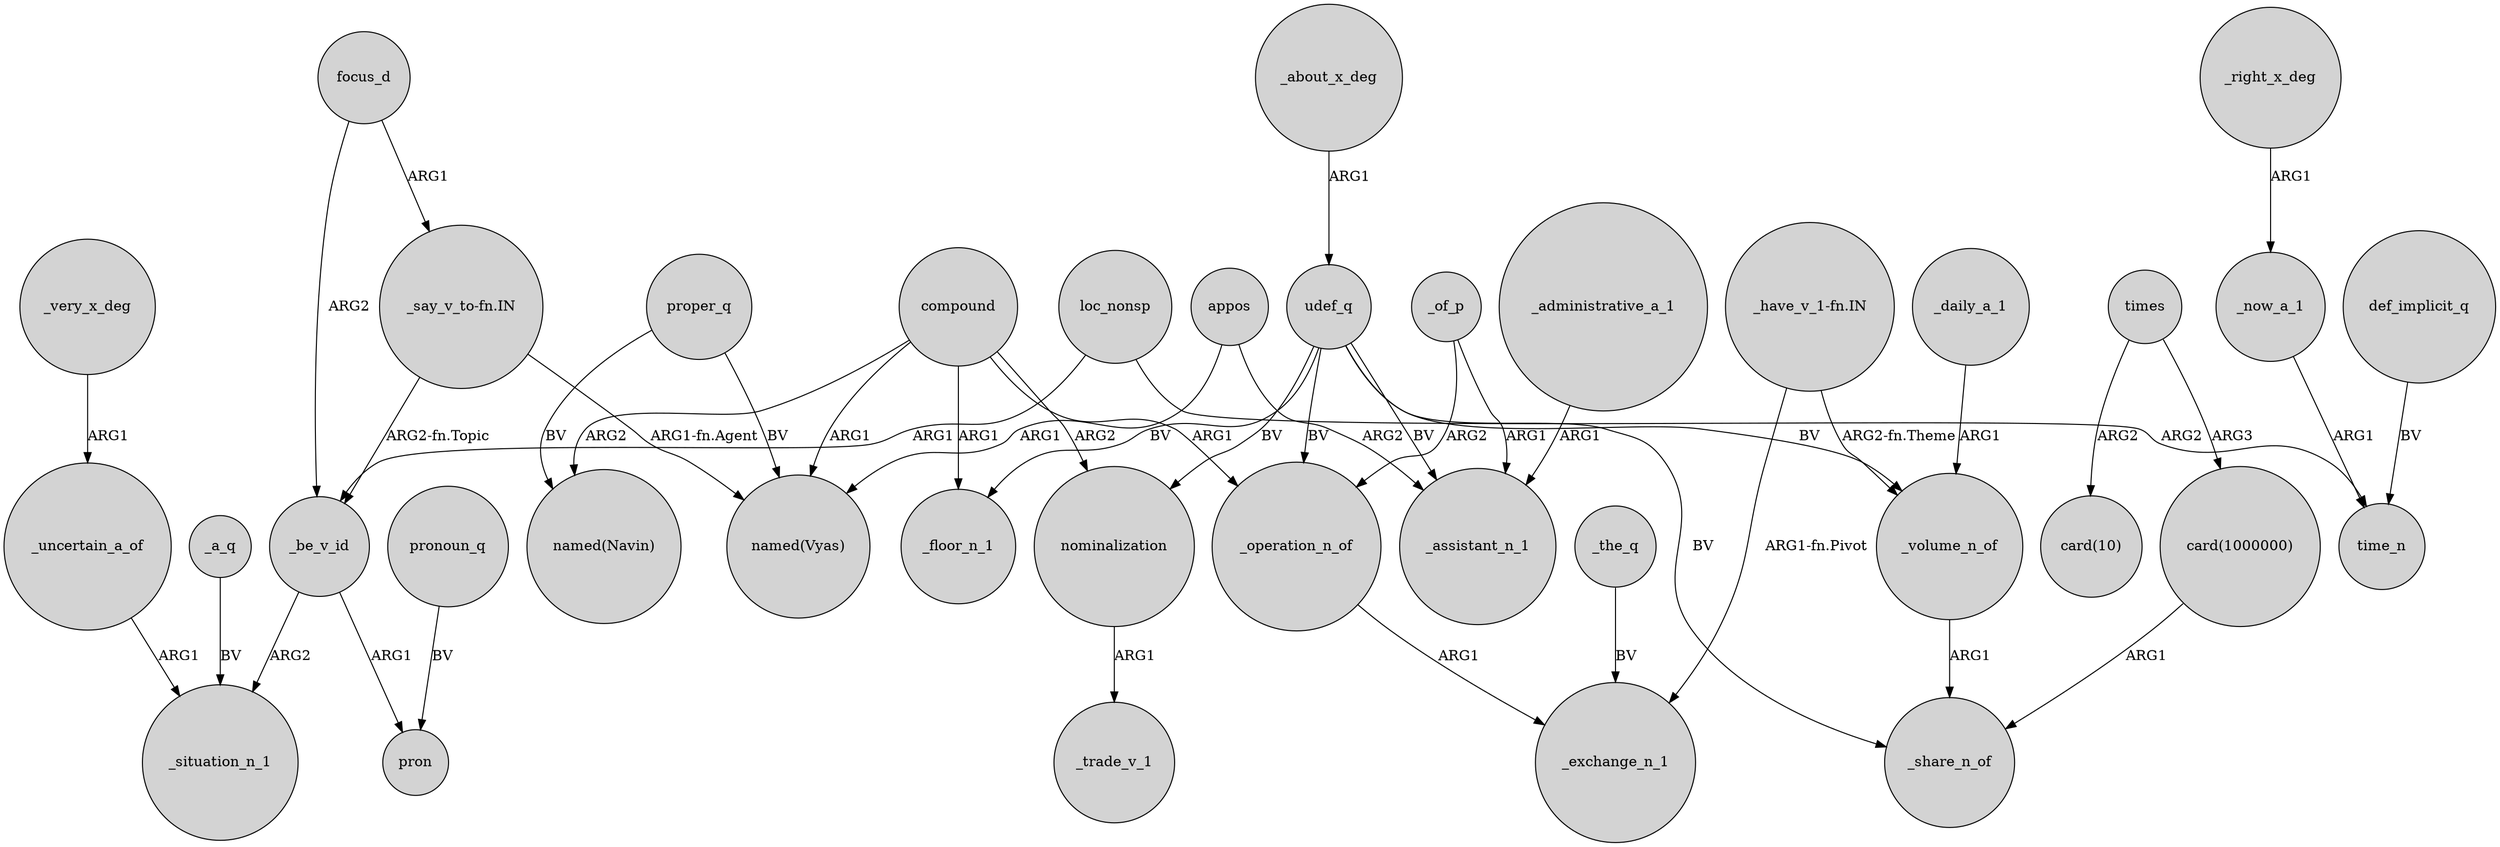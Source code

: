 digraph {
	node [shape=circle style=filled]
	focus_d -> _be_v_id [label=ARG2]
	_a_q -> _situation_n_1 [label=BV]
	_of_p -> _assistant_n_1 [label=ARG1]
	_uncertain_a_of -> _situation_n_1 [label=ARG1]
	compound -> _operation_n_of [label=ARG1]
	_operation_n_of -> _exchange_n_1 [label=ARG1]
	compound -> _floor_n_1 [label=ARG1]
	"_have_v_1-fn.IN" -> _volume_n_of [label="ARG2-fn.Theme"]
	compound -> "named(Navin)" [label=ARG2]
	udef_q -> _volume_n_of [label=BV]
	proper_q -> "named(Navin)" [label=BV]
	compound -> nominalization [label=ARG2]
	nominalization -> _trade_v_1 [label=ARG1]
	_about_x_deg -> udef_q [label=ARG1]
	_be_v_id -> pron [label=ARG1]
	focus_d -> "_say_v_to-fn.IN" [label=ARG1]
	loc_nonsp -> time_n [label=ARG2]
	compound -> "named(Vyas)" [label=ARG1]
	"_say_v_to-fn.IN" -> _be_v_id [label="ARG2-fn.Topic"]
	udef_q -> _assistant_n_1 [label=BV]
	pronoun_q -> pron [label=BV]
	_right_x_deg -> _now_a_1 [label=ARG1]
	times -> "card(1000000)" [label=ARG3]
	_now_a_1 -> time_n [label=ARG1]
	"_have_v_1-fn.IN" -> _exchange_n_1 [label="ARG1-fn.Pivot"]
	times -> "card(10)" [label=ARG2]
	appos -> "named(Vyas)" [label=ARG1]
	appos -> _assistant_n_1 [label=ARG2]
	udef_q -> _floor_n_1 [label=BV]
	proper_q -> "named(Vyas)" [label=BV]
	udef_q -> nominalization [label=BV]
	_daily_a_1 -> _volume_n_of [label=ARG1]
	udef_q -> _share_n_of [label=BV]
	"card(1000000)" -> _share_n_of [label=ARG1]
	_be_v_id -> _situation_n_1 [label=ARG2]
	loc_nonsp -> _be_v_id [label=ARG1]
	"_say_v_to-fn.IN" -> "named(Vyas)" [label="ARG1-fn.Agent"]
	_volume_n_of -> _share_n_of [label=ARG1]
	_of_p -> _operation_n_of [label=ARG2]
	_very_x_deg -> _uncertain_a_of [label=ARG1]
	udef_q -> _operation_n_of [label=BV]
	_the_q -> _exchange_n_1 [label=BV]
	def_implicit_q -> time_n [label=BV]
	_administrative_a_1 -> _assistant_n_1 [label=ARG1]
}
